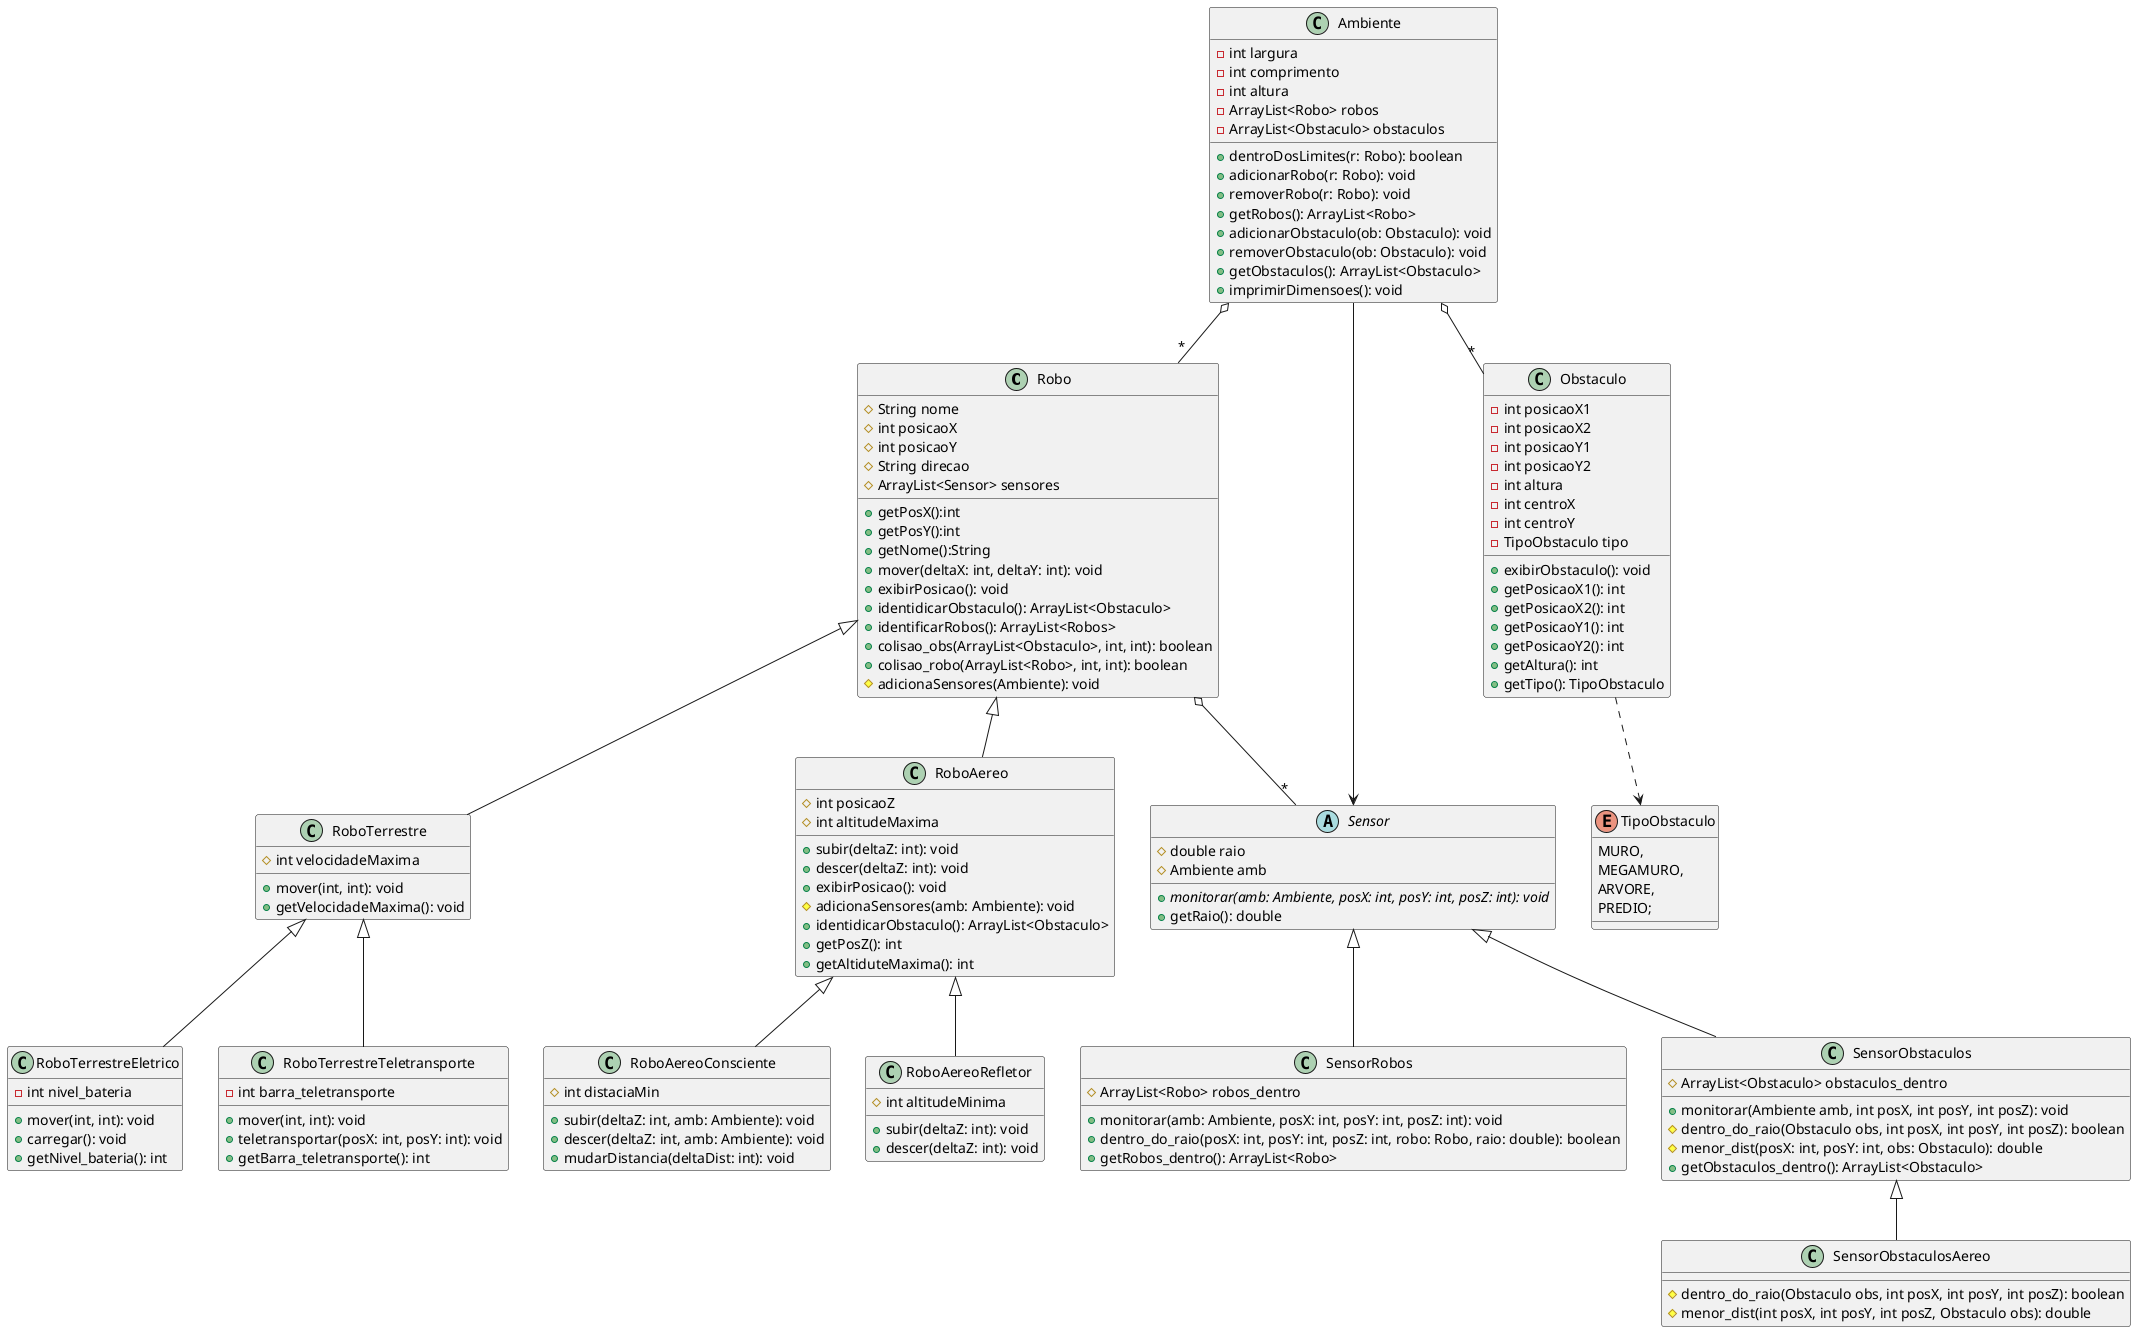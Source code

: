 @startuml
class Robo {
  #String nome
  #int posicaoX
  #int posicaoY
  #String direcao
  #ArrayList<Sensor> sensores
  +getPosX():int
  +getPosY():int
  +getNome():String
  +mover(deltaX: int, deltaY: int): void
  +exibirPosicao(): void
  +identidicarObstaculo(): ArrayList<Obstaculo>  
  +identificarRobos(): ArrayList<Robos>
  +colisao_obs(ArrayList<Obstaculo>, int, int): boolean
  +colisao_robo(ArrayList<Robo>, int, int): boolean
  #adicionaSensores(Ambiente): void

}
class RoboTerrestre {
    #int velocidadeMaxima
    +mover(int, int): void
    +getVelocidadeMaxima(): void
}
class RoboTerrestreEletrico {
    -int nivel_bateria
    +mover(int, int): void
    +carregar(): void
    +getNivel_bateria(): int
}
class RoboTerrestreTeletransporte {
    -int barra_teletransporte
    +mover(int, int): void
    +teletransportar(posX: int, posY: int): void
    +getBarra_teletransporte(): int
}
class RoboAereo {
    #int posicaoZ
    #int altitudeMaxima
    +subir(deltaZ: int): void
    +descer(deltaZ: int): void
    +exibirPosicao(): void
    #adicionaSensores(amb: Ambiente): void
    +identidicarObstaculo(): ArrayList<Obstaculo>
    +getPosZ(): int
    +getAltiduteMaxima(): int
}
class RoboAereoConsciente {
    #int distaciaMin
    +subir(deltaZ: int, amb: Ambiente): void
    +descer(deltaZ: int, amb: Ambiente): void
    +mudarDistancia(deltaDist: int): void
}
class RoboAereoRefletor {
    #int altitudeMinima
    +subir(deltaZ: int): void
    +descer(deltaZ: int): void
}
abstract class Sensor {
    #double raio
    #Ambiente amb
    +{abstract} monitorar(amb: Ambiente, posX: int, posY: int, posZ: int): void
    +getRaio(): double
}
class SensorRobos {
    #ArrayList<Robo> robos_dentro
    +monitorar(amb: Ambiente, posX: int, posY: int, posZ: int): void
    +dentro_do_raio(posX: int, posY: int, posZ: int, robo: Robo, raio: double): boolean
    +getRobos_dentro(): ArrayList<Robo>
}
class SensorObstaculos {
    #ArrayList<Obstaculo> obstaculos_dentro
    +monitorar(Ambiente amb, int posX, int posY, int posZ): void
    #dentro_do_raio(Obstaculo obs, int posX, int posY, int posZ): boolean
    #menor_dist(posX: int, posY: int, obs: Obstaculo): double
    +getObstaculos_dentro(): ArrayList<Obstaculo>
}
class SensorObstaculosAereo {
    #dentro_do_raio(Obstaculo obs, int posX, int posY, int posZ): boolean
    #menor_dist(int posX, int posY, int posZ, Obstaculo obs): double
}
class Ambiente {
   -int largura
   -int comprimento
   -int altura
   -ArrayList<Robo> robos
   -ArrayList<Obstaculo> obstaculos
   +dentroDosLimites(r: Robo): boolean 
   +adicionarRobo(r: Robo): void
   +removerRobo(r: Robo): void
   +getRobos(): ArrayList<Robo>
   +adicionarObstaculo(ob: Obstaculo): void
   +removerObstaculo(ob: Obstaculo): void
   +getObstaculos(): ArrayList<Obstaculo>
   +imprimirDimensoes(): void
}
class Obstaculo {
    -int posicaoX1
    -int posicaoX2
    -int posicaoY1
    -int posicaoY2
    -int altura
    -int centroX
    -int centroY 
    -TipoObstaculo tipo
    +exibirObstaculo(): void
    +getPosicaoX1(): int
    +getPosicaoX2(): int
    +getPosicaoY1(): int
    +getPosicaoY2(): int
    +getAltura(): int
    +getTipo(): TipoObstaculo
}
enum TipoObstaculo {
    MURO,
    MEGAMURO,
    ARVORE,
    PREDIO;
}

SensorObstaculos <|-- SensorObstaculosAereo
Sensor <|-- SensorObstaculos
Sensor <|-- SensorRobos
Ambiente --> Sensor
Ambiente o-- "*" Robo
Ambiente o-- "*" Obstaculo
Robo o-- "*" Sensor
RoboAereo <|-- RoboAereoRefletor
RoboAereo <|-- RoboAereoConsciente
RoboTerrestre <|-- RoboTerrestreTeletransporte
RoboTerrestre <|-- RoboTerrestreEletrico
Robo <|-- RoboAereo
Robo <|-- RoboTerrestre
Obstaculo ..> TipoObstaculo
@enduml
